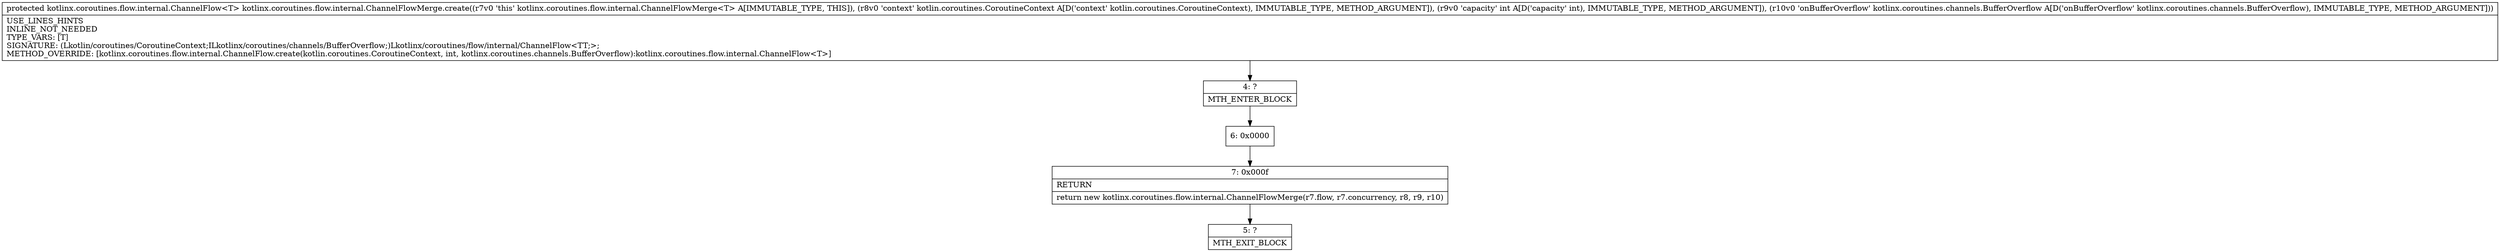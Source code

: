 digraph "CFG forkotlinx.coroutines.flow.internal.ChannelFlowMerge.create(Lkotlin\/coroutines\/CoroutineContext;ILkotlinx\/coroutines\/channels\/BufferOverflow;)Lkotlinx\/coroutines\/flow\/internal\/ChannelFlow;" {
Node_4 [shape=record,label="{4\:\ ?|MTH_ENTER_BLOCK\l}"];
Node_6 [shape=record,label="{6\:\ 0x0000}"];
Node_7 [shape=record,label="{7\:\ 0x000f|RETURN\l|return new kotlinx.coroutines.flow.internal.ChannelFlowMerge(r7.flow, r7.concurrency, r8, r9, r10)\l}"];
Node_5 [shape=record,label="{5\:\ ?|MTH_EXIT_BLOCK\l}"];
MethodNode[shape=record,label="{protected kotlinx.coroutines.flow.internal.ChannelFlow\<T\> kotlinx.coroutines.flow.internal.ChannelFlowMerge.create((r7v0 'this' kotlinx.coroutines.flow.internal.ChannelFlowMerge\<T\> A[IMMUTABLE_TYPE, THIS]), (r8v0 'context' kotlin.coroutines.CoroutineContext A[D('context' kotlin.coroutines.CoroutineContext), IMMUTABLE_TYPE, METHOD_ARGUMENT]), (r9v0 'capacity' int A[D('capacity' int), IMMUTABLE_TYPE, METHOD_ARGUMENT]), (r10v0 'onBufferOverflow' kotlinx.coroutines.channels.BufferOverflow A[D('onBufferOverflow' kotlinx.coroutines.channels.BufferOverflow), IMMUTABLE_TYPE, METHOD_ARGUMENT]))  | USE_LINES_HINTS\lINLINE_NOT_NEEDED\lTYPE_VARS: [T]\lSIGNATURE: (Lkotlin\/coroutines\/CoroutineContext;ILkotlinx\/coroutines\/channels\/BufferOverflow;)Lkotlinx\/coroutines\/flow\/internal\/ChannelFlow\<TT;\>;\lMETHOD_OVERRIDE: [kotlinx.coroutines.flow.internal.ChannelFlow.create(kotlin.coroutines.CoroutineContext, int, kotlinx.coroutines.channels.BufferOverflow):kotlinx.coroutines.flow.internal.ChannelFlow\<T\>]\l}"];
MethodNode -> Node_4;Node_4 -> Node_6;
Node_6 -> Node_7;
Node_7 -> Node_5;
}

